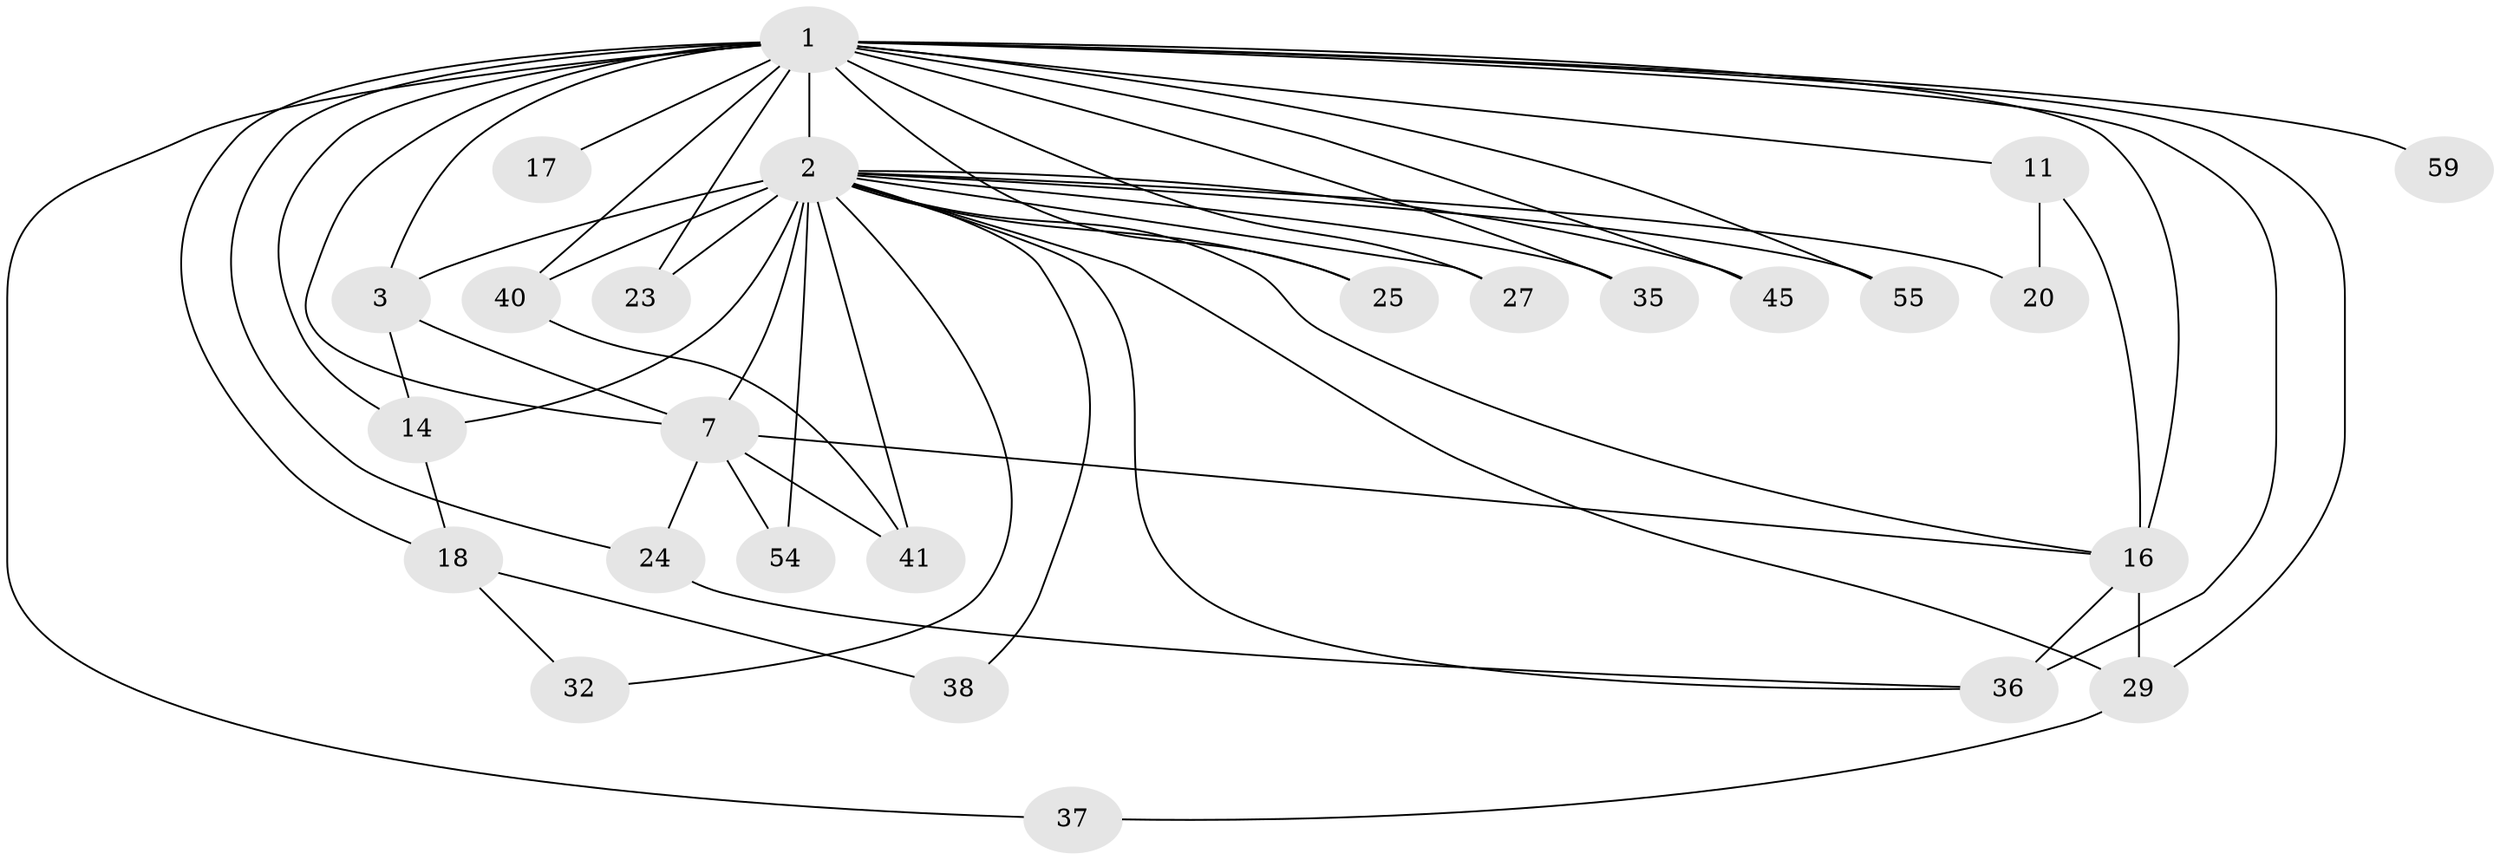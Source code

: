 // original degree distribution, {13: 0.015151515151515152, 15: 0.045454545454545456, 19: 0.015151515151515152, 20: 0.015151515151515152, 10: 0.015151515151515152, 16: 0.015151515151515152, 23: 0.015151515151515152, 21: 0.015151515151515152, 4: 0.09090909090909091, 3: 0.19696969696969696, 2: 0.5151515151515151, 6: 0.015151515151515152, 5: 0.030303030303030304}
// Generated by graph-tools (version 1.1) at 2025/17/03/04/25 18:17:24]
// undirected, 26 vertices, 54 edges
graph export_dot {
graph [start="1"]
  node [color=gray90,style=filled];
  1 [super="+8+10"];
  2 [super="+6+63+9+4+5+26"];
  3 [super="+15+53+28"];
  7 [super="+12+42+44"];
  11;
  14;
  16 [super="+60+47+31+19"];
  17;
  18;
  20;
  23;
  24 [super="+65"];
  25 [super="+30"];
  27;
  29;
  32;
  35 [super="+62"];
  36 [super="+57+61+51"];
  37;
  38;
  40;
  41;
  45;
  54;
  55;
  59;
  1 -- 2 [weight=18];
  1 -- 3 [weight=4];
  1 -- 7 [weight=5];
  1 -- 14;
  1 -- 45;
  1 -- 16 [weight=3];
  1 -- 17;
  1 -- 25 [weight=2];
  1 -- 27;
  1 -- 37;
  1 -- 55;
  1 -- 59;
  1 -- 36 [weight=2];
  1 -- 35;
  1 -- 40;
  1 -- 11;
  1 -- 18;
  1 -- 23;
  1 -- 24;
  1 -- 29;
  2 -- 3 [weight=9];
  2 -- 7 [weight=7];
  2 -- 25 [weight=2];
  2 -- 27 [weight=2];
  2 -- 35 [weight=2];
  2 -- 40;
  2 -- 20;
  2 -- 54;
  2 -- 36;
  2 -- 38;
  2 -- 41 [weight=3];
  2 -- 14;
  2 -- 55;
  2 -- 29;
  2 -- 32;
  2 -- 45;
  2 -- 16;
  2 -- 23;
  3 -- 7;
  3 -- 14;
  7 -- 24 [weight=2];
  7 -- 16;
  7 -- 41;
  7 -- 54;
  11 -- 20;
  11 -- 16;
  14 -- 18;
  16 -- 36;
  16 -- 29;
  18 -- 32;
  18 -- 38;
  24 -- 36;
  29 -- 37;
  40 -- 41;
}

